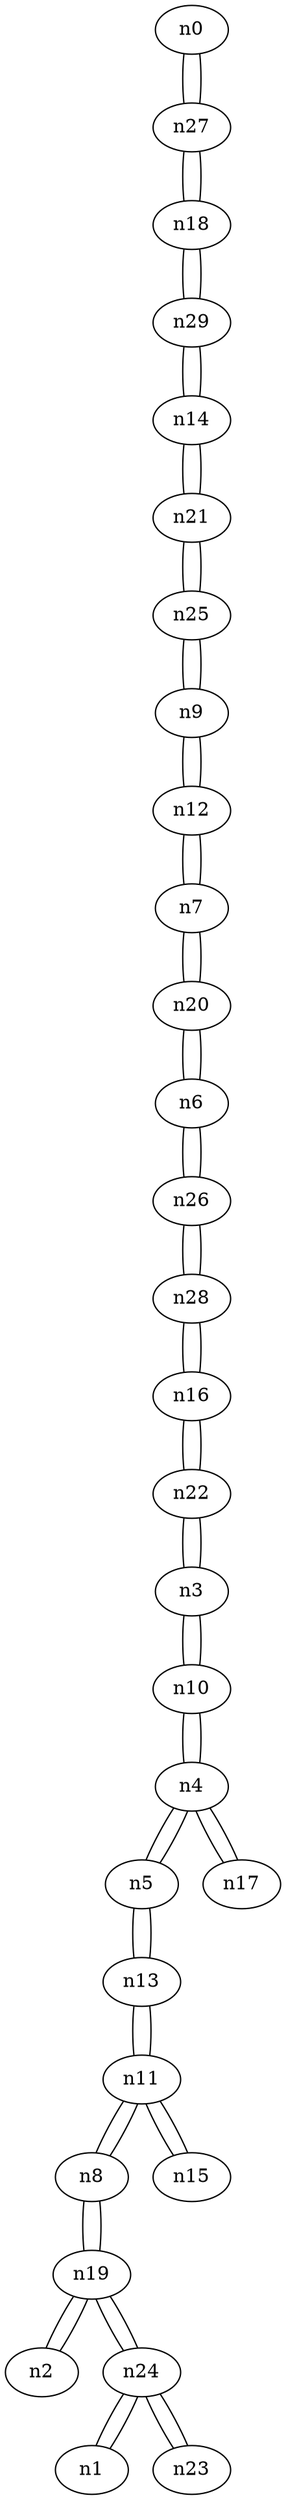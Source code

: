 graph {
n0;
n1;
n2;
n3;
n4;
n5;
n6;
n7;
n8;
n9;
n10;
n11;
n12;
n13;
n14;
n15;
n16;
n17;
n18;
n19;
n20;
n21;
n22;
n23;
n24;
n25;
n26;
n27;
n28;
n29;
n0 -- n27;
n1 -- n24;
n2 -- n19;
n3 -- n22;
n3 -- n10;
n4 -- n17;
n4 -- n10;
n4 -- n5;
n5 -- n4;
n5 -- n13;
n6 -- n20;
n6 -- n26;
n7 -- n12;
n7 -- n20;
n8 -- n19;
n8 -- n11;
n9 -- n12;
n9 -- n25;
n10 -- n3;
n10 -- n4;
n11 -- n15;
n11 -- n13;
n11 -- n8;
n12 -- n9;
n12 -- n7;
n13 -- n11;
n13 -- n5;
n14 -- n21;
n14 -- n29;
n15 -- n11;
n16 -- n28;
n16 -- n22;
n17 -- n4;
n18 -- n29;
n18 -- n27;
n19 -- n24;
n19 -- n2;
n19 -- n8;
n20 -- n7;
n20 -- n6;
n21 -- n14;
n21 -- n25;
n22 -- n16;
n22 -- n3;
n23 -- n24;
n24 -- n19;
n24 -- n23;
n24 -- n1;
n25 -- n21;
n25 -- n9;
n26 -- n28;
n26 -- n6;
n27 -- n0;
n27 -- n18;
n28 -- n16;
n28 -- n26;
n29 -- n14;
n29 -- n18;
}
